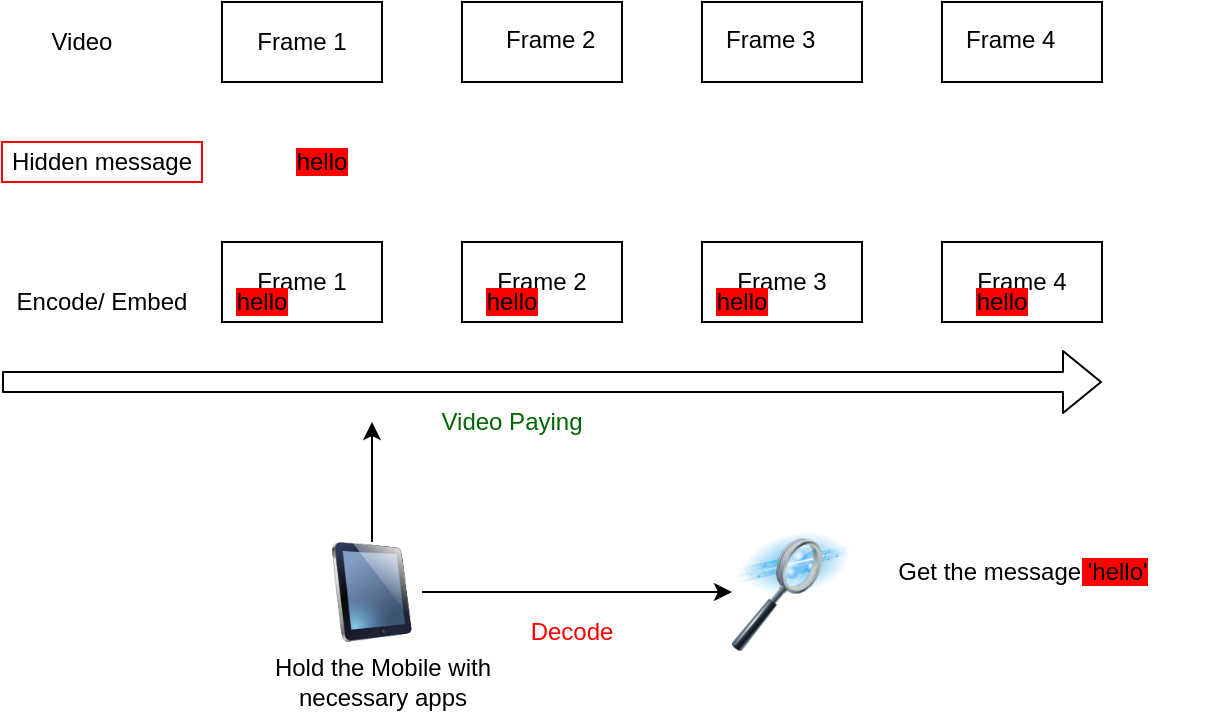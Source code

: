 <mxfile version="11.0.6" type="github"><diagram id="HAY_YDseEempbaRhOzzC" name="Page-1"><mxGraphModel dx="1068" dy="453" grid="1" gridSize="10" guides="1" tooltips="1" connect="1" arrows="1" fold="1" page="1" pageScale="1" pageWidth="850" pageHeight="1100" math="0" shadow="0"><root><mxCell id="0"/><mxCell id="1" parent="0"/><mxCell id="I5IFFwvMG8aGxKFqh9fx-1" value="Frame 1" style="rounded=0;whiteSpace=wrap;html=1;" vertex="1" parent="1"><mxGeometry x="160" y="80" width="80" height="40" as="geometry"/></mxCell><mxCell id="I5IFFwvMG8aGxKFqh9fx-3" value="" style="rounded=0;whiteSpace=wrap;html=1;" vertex="1" parent="1"><mxGeometry x="520" y="80" width="80" height="40" as="geometry"/></mxCell><mxCell id="I5IFFwvMG8aGxKFqh9fx-4" value="" style="rounded=0;whiteSpace=wrap;html=1;" vertex="1" parent="1"><mxGeometry x="280" y="80" width="80" height="40" as="geometry"/></mxCell><mxCell id="I5IFFwvMG8aGxKFqh9fx-5" value="" style="rounded=0;whiteSpace=wrap;html=1;" vertex="1" parent="1"><mxGeometry x="400" y="80" width="80" height="40" as="geometry"/></mxCell><mxCell id="I5IFFwvMG8aGxKFqh9fx-7" value="Frame 4" style="text;html=1;" vertex="1" parent="1"><mxGeometry x="530" y="85" width="70" height="30" as="geometry"/></mxCell><mxCell id="I5IFFwvMG8aGxKFqh9fx-8" value="Frame 2" style="text;html=1;" vertex="1" parent="1"><mxGeometry x="300" y="85" width="70" height="30" as="geometry"/></mxCell><mxCell id="I5IFFwvMG8aGxKFqh9fx-9" value="Frame 3" style="text;html=1;" vertex="1" parent="1"><mxGeometry x="410" y="85" width="70" height="30" as="geometry"/></mxCell><mxCell id="I5IFFwvMG8aGxKFqh9fx-11" value="Video" style="text;html=1;strokeColor=none;fillColor=none;align=center;verticalAlign=middle;whiteSpace=wrap;rounded=0;" vertex="1" parent="1"><mxGeometry x="70" y="90" width="40" height="20" as="geometry"/></mxCell><mxCell id="I5IFFwvMG8aGxKFqh9fx-12" value="Hidden message" style="text;html=1;strokeColor=#FF0000;fillColor=none;align=center;verticalAlign=middle;whiteSpace=wrap;rounded=0;" vertex="1" parent="1"><mxGeometry x="50" y="150" width="100" height="20" as="geometry"/></mxCell><mxCell id="I5IFFwvMG8aGxKFqh9fx-13" value="&lt;span style=&quot;background-color: rgb(255 , 0 , 0)&quot;&gt;hello&lt;/span&gt;" style="text;html=1;strokeColor=none;fillColor=none;align=center;verticalAlign=middle;whiteSpace=wrap;rounded=0;" vertex="1" parent="1"><mxGeometry x="190" y="150" width="40" height="20" as="geometry"/></mxCell><mxCell id="I5IFFwvMG8aGxKFqh9fx-15" value="Encode/ Embed" style="text;html=1;strokeColor=none;fillColor=none;align=center;verticalAlign=middle;whiteSpace=wrap;rounded=0;" vertex="1" parent="1"><mxGeometry x="50" y="220" width="100" height="20" as="geometry"/></mxCell><mxCell id="I5IFFwvMG8aGxKFqh9fx-16" value="Frame 1" style="rounded=0;whiteSpace=wrap;html=1;" vertex="1" parent="1"><mxGeometry x="160" y="200" width="80" height="40" as="geometry"/></mxCell><mxCell id="I5IFFwvMG8aGxKFqh9fx-17" value="Frame 2" style="rounded=0;whiteSpace=wrap;html=1;" vertex="1" parent="1"><mxGeometry x="280" y="200" width="80" height="40" as="geometry"/></mxCell><mxCell id="I5IFFwvMG8aGxKFqh9fx-18" value="Frame 3" style="rounded=0;whiteSpace=wrap;html=1;" vertex="1" parent="1"><mxGeometry x="400" y="200" width="80" height="40" as="geometry"/></mxCell><mxCell id="I5IFFwvMG8aGxKFqh9fx-19" value="Frame 4" style="rounded=0;whiteSpace=wrap;html=1;" vertex="1" parent="1"><mxGeometry x="520" y="200" width="80" height="40" as="geometry"/></mxCell><mxCell id="I5IFFwvMG8aGxKFqh9fx-20" value="" style="shape=flexArrow;endArrow=classic;html=1;" edge="1" parent="1"><mxGeometry width="50" height="50" relative="1" as="geometry"><mxPoint x="50" y="270" as="sourcePoint"/><mxPoint x="600" y="270" as="targetPoint"/></mxGeometry></mxCell><mxCell id="I5IFFwvMG8aGxKFqh9fx-21" value="&lt;font color=&quot;#006600&quot;&gt;Video Paying&lt;/font&gt;" style="text;html=1;strokeColor=none;fillColor=none;align=center;verticalAlign=middle;whiteSpace=wrap;rounded=0;" vertex="1" parent="1"><mxGeometry x="200" y="280" width="210" height="20" as="geometry"/></mxCell><mxCell id="I5IFFwvMG8aGxKFqh9fx-25" value="" style="edgeStyle=orthogonalEdgeStyle;rounded=0;orthogonalLoop=1;jettySize=auto;html=1;" edge="1" parent="1" source="I5IFFwvMG8aGxKFqh9fx-22"><mxGeometry relative="1" as="geometry"><mxPoint x="235" y="290" as="targetPoint"/></mxGeometry></mxCell><mxCell id="I5IFFwvMG8aGxKFqh9fx-29" value="" style="edgeStyle=orthogonalEdgeStyle;rounded=0;orthogonalLoop=1;jettySize=auto;html=1;" edge="1" parent="1" source="I5IFFwvMG8aGxKFqh9fx-22" target="I5IFFwvMG8aGxKFqh9fx-23"><mxGeometry relative="1" as="geometry"><mxPoint x="340" y="375" as="targetPoint"/></mxGeometry></mxCell><mxCell id="I5IFFwvMG8aGxKFqh9fx-22" value="" style="image;html=1;labelBackgroundColor=#ffffff;image=img/lib/clip_art/computers/iPad_128x128.png;strokeColor=#FF0000;" vertex="1" parent="1"><mxGeometry x="210" y="350" width="50" height="50" as="geometry"/></mxCell><mxCell id="I5IFFwvMG8aGxKFqh9fx-23" value="" style="image;html=1;labelBackgroundColor=#ffffff;image=img/lib/clip_art/computers/Data_Filtering_128x128.png;strokeColor=#FF0000;" vertex="1" parent="1"><mxGeometry x="415" y="345" width="60" height="60" as="geometry"/></mxCell><mxCell id="I5IFFwvMG8aGxKFqh9fx-26" value="Hold the Mobile with necessary apps" style="text;html=1;strokeColor=none;fillColor=none;align=center;verticalAlign=middle;whiteSpace=wrap;rounded=0;" vertex="1" parent="1"><mxGeometry x="162.5" y="410" width="155" height="20" as="geometry"/></mxCell><mxCell id="I5IFFwvMG8aGxKFqh9fx-30" value="Get the message&lt;span style=&quot;background-color: rgb(255 , 0 , 0)&quot;&gt; 'hello'&lt;/span&gt;" style="text;html=1;strokeColor=none;fillColor=none;align=center;verticalAlign=middle;whiteSpace=wrap;rounded=0;" vertex="1" parent="1"><mxGeometry x="462.5" y="355" width="195" height="20" as="geometry"/></mxCell><mxCell id="I5IFFwvMG8aGxKFqh9fx-31" value="&lt;span style=&quot;background-color: rgb(255 , 0 , 0)&quot;&gt;hello&lt;/span&gt;" style="text;html=1;strokeColor=none;fillColor=none;align=center;verticalAlign=middle;whiteSpace=wrap;rounded=0;" vertex="1" parent="1"><mxGeometry x="160" y="220" width="40" height="20" as="geometry"/></mxCell><mxCell id="I5IFFwvMG8aGxKFqh9fx-32" value="&lt;span style=&quot;background-color: rgb(255 , 0 , 0)&quot;&gt;hello&lt;/span&gt;" style="text;html=1;strokeColor=none;fillColor=none;align=center;verticalAlign=middle;whiteSpace=wrap;rounded=0;" vertex="1" parent="1"><mxGeometry x="530" y="220" width="40" height="20" as="geometry"/></mxCell><mxCell id="I5IFFwvMG8aGxKFqh9fx-33" value="&lt;span style=&quot;background-color: rgb(255 , 0 , 0)&quot;&gt;hello&lt;/span&gt;" style="text;html=1;strokeColor=none;fillColor=none;align=center;verticalAlign=middle;whiteSpace=wrap;rounded=0;" vertex="1" parent="1"><mxGeometry x="285" y="220" width="40" height="20" as="geometry"/></mxCell><mxCell id="I5IFFwvMG8aGxKFqh9fx-34" value="&lt;span style=&quot;background-color: rgb(255 , 0 , 0)&quot;&gt;hello&lt;/span&gt;" style="text;html=1;strokeColor=none;fillColor=none;align=center;verticalAlign=middle;whiteSpace=wrap;rounded=0;" vertex="1" parent="1"><mxGeometry x="400" y="220" width="40" height="20" as="geometry"/></mxCell><mxCell id="I5IFFwvMG8aGxKFqh9fx-35" value="&lt;font color=&quot;#ff0000&quot;&gt;Decode&lt;/font&gt;" style="text;html=1;strokeColor=none;fillColor=none;align=center;verticalAlign=middle;whiteSpace=wrap;rounded=0;" vertex="1" parent="1"><mxGeometry x="315" y="385" width="40" height="20" as="geometry"/></mxCell></root></mxGraphModel></diagram></mxfile>